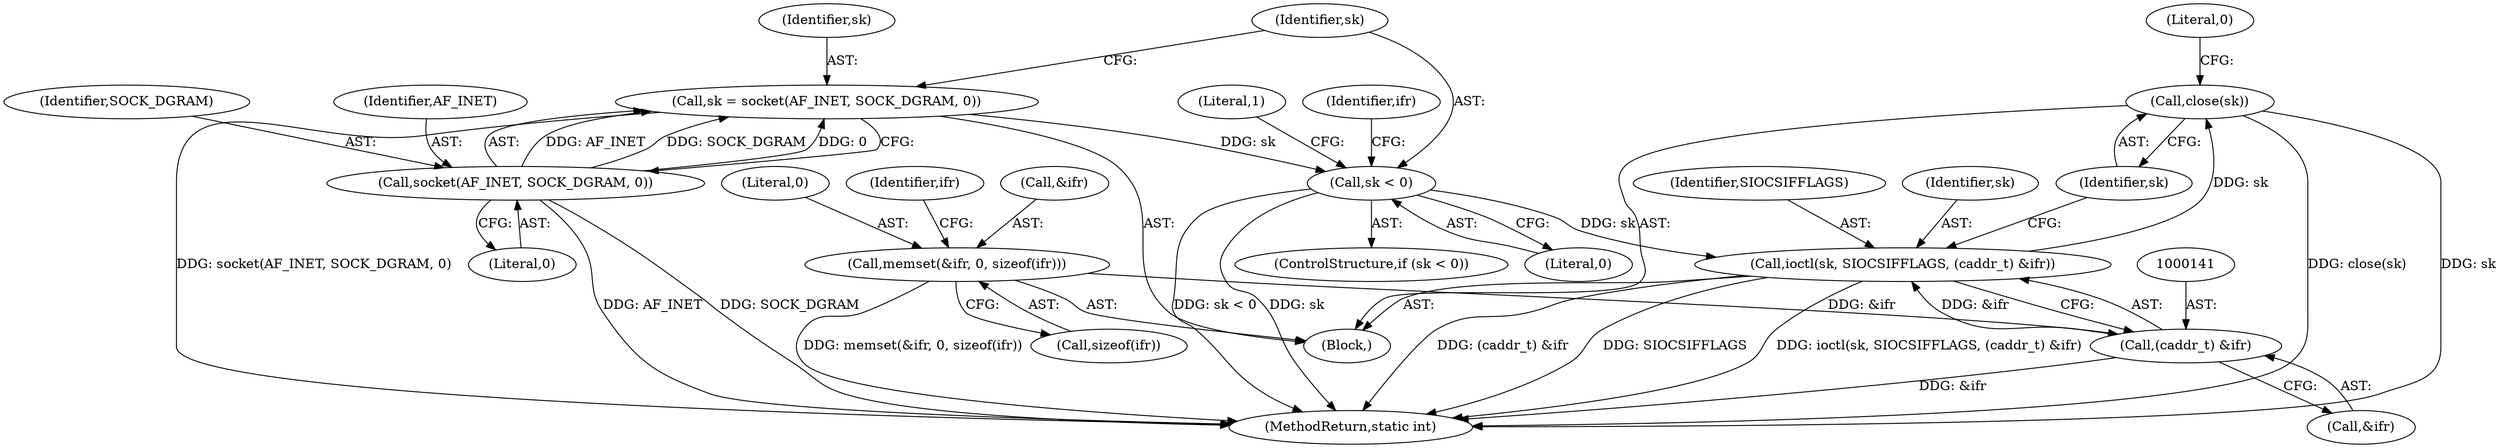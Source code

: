 digraph "0_Android_472271b153c5dc53c28beac55480a8d8434b2d5c_25@API" {
"1000144" [label="(Call,close(sk))"];
"1000137" [label="(Call,ioctl(sk, SIOCSIFFLAGS, (caddr_t) &ifr))"];
"1000112" [label="(Call,sk < 0)"];
"1000105" [label="(Call,sk = socket(AF_INET, SOCK_DGRAM, 0))"];
"1000107" [label="(Call,socket(AF_INET, SOCK_DGRAM, 0))"];
"1000140" [label="(Call,(caddr_t) &ifr)"];
"1000118" [label="(Call,memset(&ifr, 0, sizeof(ifr)))"];
"1000122" [label="(Call,sizeof(ifr))"];
"1000109" [label="(Identifier,SOCK_DGRAM)"];
"1000112" [label="(Call,sk < 0)"];
"1000117" [label="(Literal,1)"];
"1000119" [label="(Call,&ifr)"];
"1000111" [label="(ControlStructure,if (sk < 0))"];
"1000138" [label="(Identifier,sk)"];
"1000139" [label="(Identifier,SIOCSIFFLAGS)"];
"1000105" [label="(Call,sk = socket(AF_INET, SOCK_DGRAM, 0))"];
"1000110" [label="(Literal,0)"];
"1000144" [label="(Call,close(sk))"];
"1000137" [label="(Call,ioctl(sk, SIOCSIFFLAGS, (caddr_t) &ifr))"];
"1000142" [label="(Call,&ifr)"];
"1000118" [label="(Call,memset(&ifr, 0, sizeof(ifr)))"];
"1000106" [label="(Identifier,sk)"];
"1000113" [label="(Identifier,sk)"];
"1000121" [label="(Literal,0)"];
"1000140" [label="(Call,(caddr_t) &ifr)"];
"1000102" [label="(Block,)"];
"1000147" [label="(Literal,0)"];
"1000114" [label="(Literal,0)"];
"1000148" [label="(MethodReturn,static int)"];
"1000107" [label="(Call,socket(AF_INET, SOCK_DGRAM, 0))"];
"1000120" [label="(Identifier,ifr)"];
"1000126" [label="(Identifier,ifr)"];
"1000145" [label="(Identifier,sk)"];
"1000108" [label="(Identifier,AF_INET)"];
"1000144" -> "1000102"  [label="AST: "];
"1000144" -> "1000145"  [label="CFG: "];
"1000145" -> "1000144"  [label="AST: "];
"1000147" -> "1000144"  [label="CFG: "];
"1000144" -> "1000148"  [label="DDG: close(sk)"];
"1000144" -> "1000148"  [label="DDG: sk"];
"1000137" -> "1000144"  [label="DDG: sk"];
"1000137" -> "1000102"  [label="AST: "];
"1000137" -> "1000140"  [label="CFG: "];
"1000138" -> "1000137"  [label="AST: "];
"1000139" -> "1000137"  [label="AST: "];
"1000140" -> "1000137"  [label="AST: "];
"1000145" -> "1000137"  [label="CFG: "];
"1000137" -> "1000148"  [label="DDG: (caddr_t) &ifr"];
"1000137" -> "1000148"  [label="DDG: SIOCSIFFLAGS"];
"1000137" -> "1000148"  [label="DDG: ioctl(sk, SIOCSIFFLAGS, (caddr_t) &ifr)"];
"1000112" -> "1000137"  [label="DDG: sk"];
"1000140" -> "1000137"  [label="DDG: &ifr"];
"1000112" -> "1000111"  [label="AST: "];
"1000112" -> "1000114"  [label="CFG: "];
"1000113" -> "1000112"  [label="AST: "];
"1000114" -> "1000112"  [label="AST: "];
"1000117" -> "1000112"  [label="CFG: "];
"1000120" -> "1000112"  [label="CFG: "];
"1000112" -> "1000148"  [label="DDG: sk < 0"];
"1000112" -> "1000148"  [label="DDG: sk"];
"1000105" -> "1000112"  [label="DDG: sk"];
"1000105" -> "1000102"  [label="AST: "];
"1000105" -> "1000107"  [label="CFG: "];
"1000106" -> "1000105"  [label="AST: "];
"1000107" -> "1000105"  [label="AST: "];
"1000113" -> "1000105"  [label="CFG: "];
"1000105" -> "1000148"  [label="DDG: socket(AF_INET, SOCK_DGRAM, 0)"];
"1000107" -> "1000105"  [label="DDG: AF_INET"];
"1000107" -> "1000105"  [label="DDG: SOCK_DGRAM"];
"1000107" -> "1000105"  [label="DDG: 0"];
"1000107" -> "1000110"  [label="CFG: "];
"1000108" -> "1000107"  [label="AST: "];
"1000109" -> "1000107"  [label="AST: "];
"1000110" -> "1000107"  [label="AST: "];
"1000107" -> "1000148"  [label="DDG: AF_INET"];
"1000107" -> "1000148"  [label="DDG: SOCK_DGRAM"];
"1000140" -> "1000142"  [label="CFG: "];
"1000141" -> "1000140"  [label="AST: "];
"1000142" -> "1000140"  [label="AST: "];
"1000140" -> "1000148"  [label="DDG: &ifr"];
"1000118" -> "1000140"  [label="DDG: &ifr"];
"1000118" -> "1000102"  [label="AST: "];
"1000118" -> "1000122"  [label="CFG: "];
"1000119" -> "1000118"  [label="AST: "];
"1000121" -> "1000118"  [label="AST: "];
"1000122" -> "1000118"  [label="AST: "];
"1000126" -> "1000118"  [label="CFG: "];
"1000118" -> "1000148"  [label="DDG: memset(&ifr, 0, sizeof(ifr))"];
}

